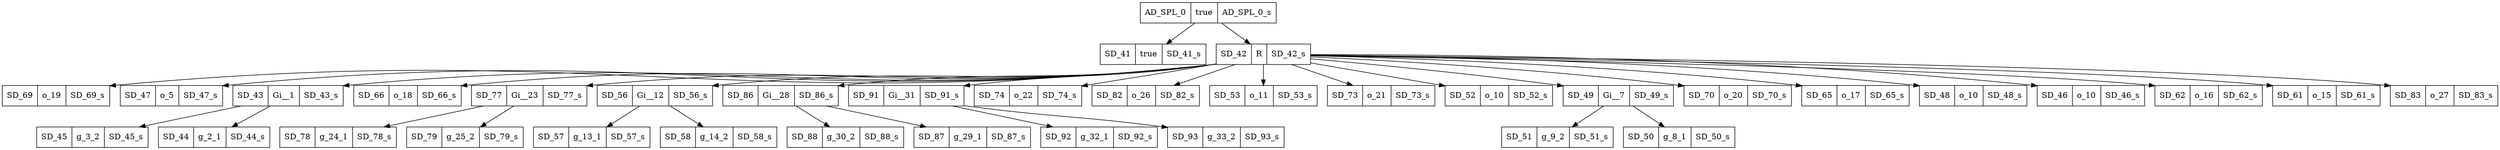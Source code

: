 digraph graphname {
AD_SPL_0[shape=record, label="{{AD_SPL_0|true|AD_SPL_0_s}}"];
SD_41[shape=record, label="{{SD_41|true|SD_41_s}}"];
SD_42[shape=record, label="{{SD_42|R|SD_42_s}}"];
SD_69[shape=record, label="{{SD_69|o_19|SD_69_s}}"];
SD_47[shape=record, label="{{SD_47|o_5|SD_47_s}}"];
SD_43[shape=record, label="{{SD_43|Gi__1|SD_43_s}}"];
SD_45[shape=record, label="{{SD_45|g_3_2|SD_45_s}}"];
SD_44[shape=record, label="{{SD_44|g_2_1|SD_44_s}}"];
SD_66[shape=record, label="{{SD_66|o_18|SD_66_s}}"];
SD_77[shape=record, label="{{SD_77|Gi__23|SD_77_s}}"];
SD_78[shape=record, label="{{SD_78|g_24_1|SD_78_s}}"];
SD_79[shape=record, label="{{SD_79|g_25_2|SD_79_s}}"];
SD_56[shape=record, label="{{SD_56|Gi__12|SD_56_s}}"];
SD_57[shape=record, label="{{SD_57|g_13_1|SD_57_s}}"];
SD_58[shape=record, label="{{SD_58|g_14_2|SD_58_s}}"];
SD_86[shape=record, label="{{SD_86|Gi__28|SD_86_s}}"];
SD_88[shape=record, label="{{SD_88|g_30_2|SD_88_s}}"];
SD_87[shape=record, label="{{SD_87|g_29_1|SD_87_s}}"];
SD_91[shape=record, label="{{SD_91|Gi__31|SD_91_s}}"];
SD_92[shape=record, label="{{SD_92|g_32_1|SD_92_s}}"];
SD_93[shape=record, label="{{SD_93|g_33_2|SD_93_s}}"];
SD_74[shape=record, label="{{SD_74|o_22|SD_74_s}}"];
SD_82[shape=record, label="{{SD_82|o_26|SD_82_s}}"];
SD_53[shape=record, label="{{SD_53|o_11|SD_53_s}}"];
SD_73[shape=record, label="{{SD_73|o_21|SD_73_s}}"];
SD_52[shape=record, label="{{SD_52|o_10|SD_52_s}}"];
SD_49[shape=record, label="{{SD_49|Gi__7|SD_49_s}}"];
SD_51[shape=record, label="{{SD_51|g_9_2|SD_51_s}}"];
SD_50[shape=record, label="{{SD_50|g_8_1|SD_50_s}}"];
SD_70[shape=record, label="{{SD_70|o_20|SD_70_s}}"];
SD_65[shape=record, label="{{SD_65|o_17|SD_65_s}}"];
SD_48[shape=record, label="{{SD_48|o_10|SD_48_s}}"];
SD_46[shape=record, label="{{SD_46|o_10|SD_46_s}}"];
SD_62[shape=record, label="{{SD_62|o_16|SD_62_s}}"];
SD_61[shape=record, label="{{SD_61|o_15|SD_61_s}}"];
SD_83[shape=record, label="{{SD_83|o_27|SD_83_s}}"];
AD_SPL_0 -> SD_41;
AD_SPL_0 -> SD_42;
SD_42 -> SD_69;
SD_42 -> SD_47;
SD_42 -> SD_43;
SD_43 -> SD_45;
SD_43 -> SD_44;
SD_42 -> SD_66;
SD_42 -> SD_77;
SD_77 -> SD_78;
SD_77 -> SD_79;
SD_42 -> SD_56;
SD_56 -> SD_57;
SD_56 -> SD_58;
SD_42 -> SD_86;
SD_86 -> SD_88;
SD_86 -> SD_87;
SD_42 -> SD_91;
SD_91 -> SD_92;
SD_91 -> SD_93;
SD_42 -> SD_74;
SD_42 -> SD_82;
SD_42 -> SD_53;
SD_42 -> SD_73;
SD_42 -> SD_52;
SD_42 -> SD_49;
SD_49 -> SD_51;
SD_49 -> SD_50;
SD_42 -> SD_70;
SD_42 -> SD_65;
SD_42 -> SD_48;
SD_42 -> SD_46;
SD_42 -> SD_62;
SD_42 -> SD_61;
SD_42 -> SD_83;
}